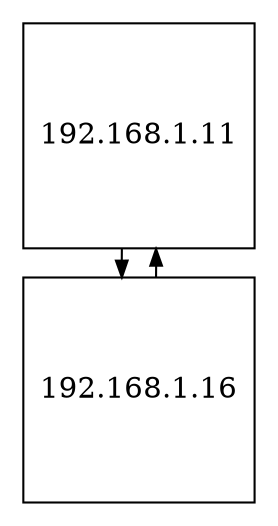 digraph G {
 nodesep=0.3;
 ranksep=0.2;
    margin=0.1;
 node[shape=box width="1.5" height="1.5" fixed="true"];  edge [arrowsize=0.8];"192.168.1.11" ->"192.168.1.16";"192.168.1.16" -> "192.168.1.11";}